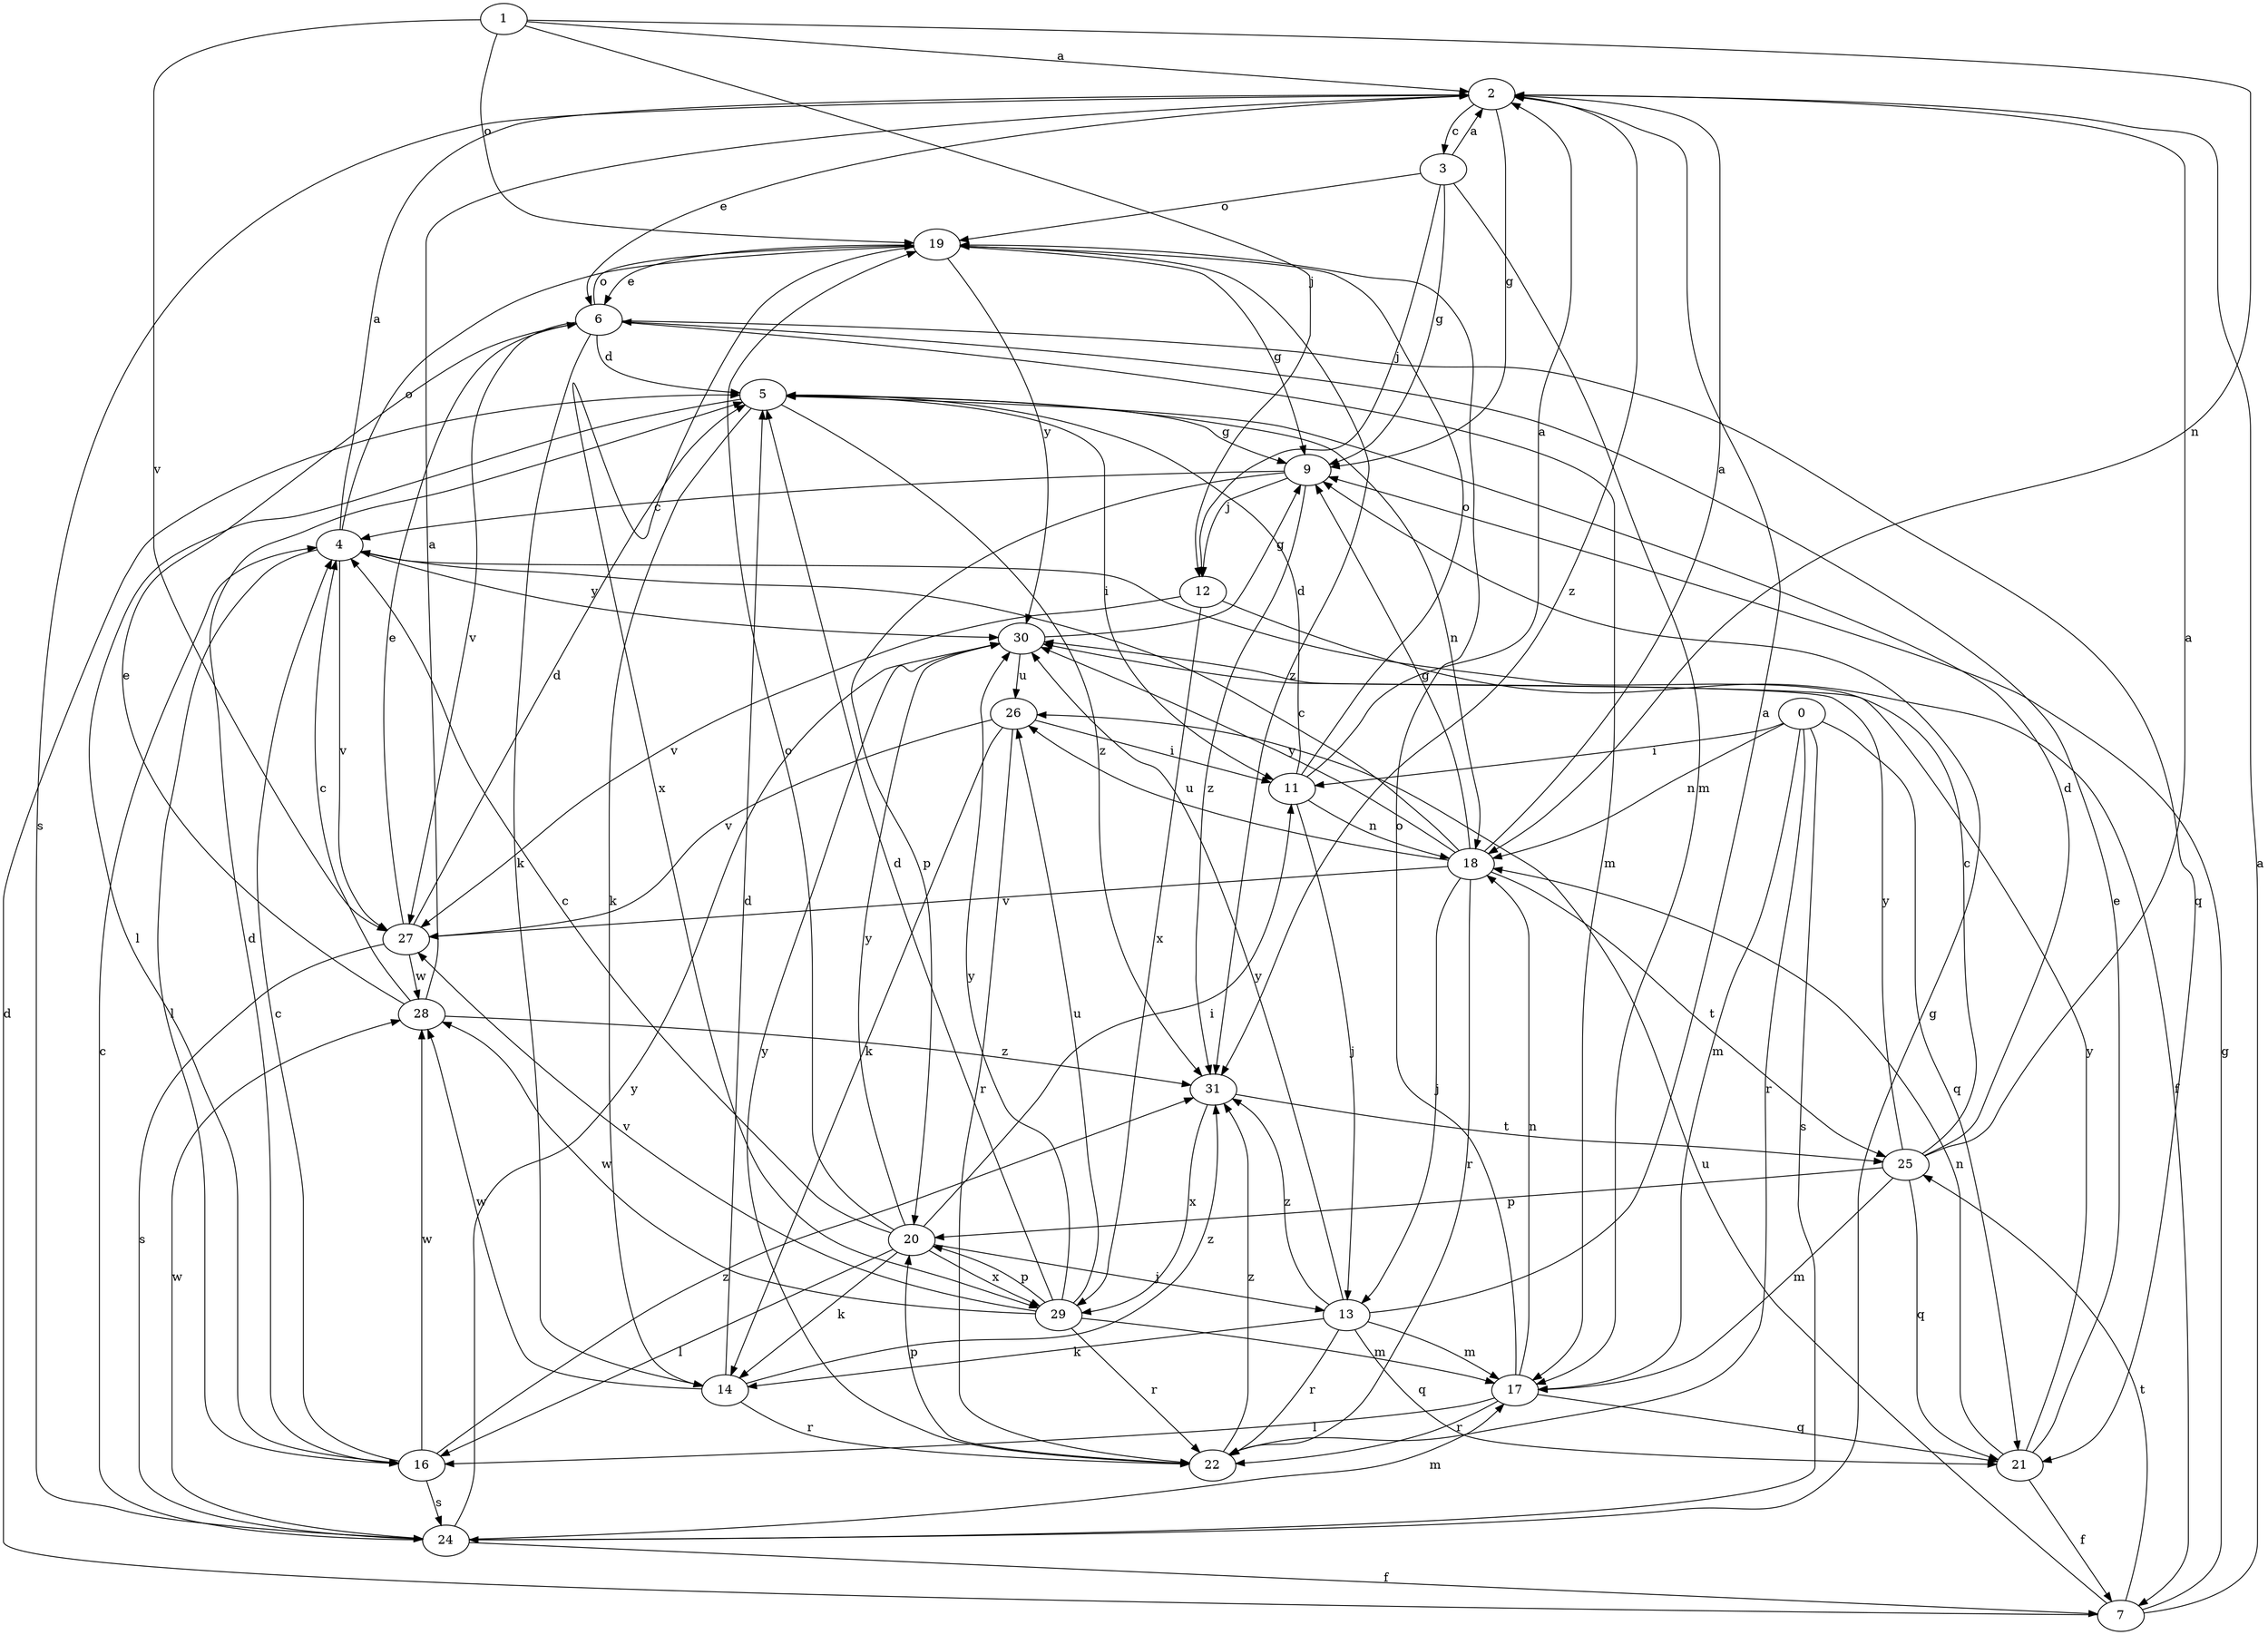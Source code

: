 strict digraph  {
1;
2;
3;
4;
5;
6;
7;
9;
11;
12;
0;
13;
14;
16;
17;
18;
19;
20;
21;
22;
24;
25;
26;
27;
28;
29;
30;
31;
1 -> 2  [label=a];
1 -> 12  [label=j];
1 -> 18  [label=n];
1 -> 19  [label=o];
1 -> 27  [label=v];
2 -> 3  [label=c];
2 -> 6  [label=e];
2 -> 9  [label=g];
2 -> 24  [label=s];
2 -> 31  [label=z];
3 -> 2  [label=a];
3 -> 9  [label=g];
3 -> 12  [label=j];
3 -> 17  [label=m];
3 -> 19  [label=o];
4 -> 2  [label=a];
4 -> 16  [label=l];
4 -> 19  [label=o];
4 -> 27  [label=v];
4 -> 30  [label=y];
5 -> 9  [label=g];
5 -> 11  [label=i];
5 -> 14  [label=k];
5 -> 16  [label=l];
5 -> 18  [label=n];
5 -> 31  [label=z];
6 -> 5  [label=d];
6 -> 14  [label=k];
6 -> 17  [label=m];
6 -> 19  [label=o];
6 -> 21  [label=q];
6 -> 27  [label=v];
7 -> 2  [label=a];
7 -> 5  [label=d];
7 -> 9  [label=g];
7 -> 25  [label=t];
7 -> 26  [label=u];
9 -> 4  [label=c];
9 -> 12  [label=j];
9 -> 20  [label=p];
9 -> 31  [label=z];
11 -> 2  [label=a];
11 -> 5  [label=d];
11 -> 13  [label=j];
11 -> 18  [label=n];
11 -> 19  [label=o];
12 -> 7  [label=f];
12 -> 27  [label=v];
12 -> 29  [label=x];
0 -> 11  [label=i];
0 -> 17  [label=m];
0 -> 18  [label=n];
0 -> 21  [label=q];
0 -> 22  [label=r];
0 -> 24  [label=s];
13 -> 2  [label=a];
13 -> 14  [label=k];
13 -> 17  [label=m];
13 -> 21  [label=q];
13 -> 22  [label=r];
13 -> 30  [label=y];
13 -> 31  [label=z];
14 -> 5  [label=d];
14 -> 22  [label=r];
14 -> 28  [label=w];
14 -> 31  [label=z];
16 -> 4  [label=c];
16 -> 5  [label=d];
16 -> 24  [label=s];
16 -> 28  [label=w];
16 -> 31  [label=z];
17 -> 16  [label=l];
17 -> 18  [label=n];
17 -> 19  [label=o];
17 -> 21  [label=q];
17 -> 22  [label=r];
18 -> 2  [label=a];
18 -> 4  [label=c];
18 -> 9  [label=g];
18 -> 13  [label=j];
18 -> 22  [label=r];
18 -> 25  [label=t];
18 -> 26  [label=u];
18 -> 27  [label=v];
18 -> 30  [label=y];
19 -> 6  [label=e];
19 -> 9  [label=g];
19 -> 29  [label=x];
19 -> 30  [label=y];
19 -> 31  [label=z];
20 -> 4  [label=c];
20 -> 11  [label=i];
20 -> 13  [label=j];
20 -> 14  [label=k];
20 -> 16  [label=l];
20 -> 19  [label=o];
20 -> 29  [label=x];
20 -> 30  [label=y];
21 -> 6  [label=e];
21 -> 7  [label=f];
21 -> 18  [label=n];
21 -> 30  [label=y];
22 -> 20  [label=p];
22 -> 30  [label=y];
22 -> 31  [label=z];
24 -> 4  [label=c];
24 -> 7  [label=f];
24 -> 9  [label=g];
24 -> 17  [label=m];
24 -> 28  [label=w];
24 -> 30  [label=y];
25 -> 2  [label=a];
25 -> 4  [label=c];
25 -> 5  [label=d];
25 -> 17  [label=m];
25 -> 20  [label=p];
25 -> 21  [label=q];
25 -> 30  [label=y];
26 -> 11  [label=i];
26 -> 14  [label=k];
26 -> 22  [label=r];
26 -> 27  [label=v];
27 -> 5  [label=d];
27 -> 6  [label=e];
27 -> 24  [label=s];
27 -> 28  [label=w];
28 -> 2  [label=a];
28 -> 4  [label=c];
28 -> 6  [label=e];
28 -> 31  [label=z];
29 -> 5  [label=d];
29 -> 17  [label=m];
29 -> 20  [label=p];
29 -> 22  [label=r];
29 -> 26  [label=u];
29 -> 27  [label=v];
29 -> 28  [label=w];
29 -> 30  [label=y];
30 -> 9  [label=g];
30 -> 26  [label=u];
31 -> 25  [label=t];
31 -> 29  [label=x];
}
